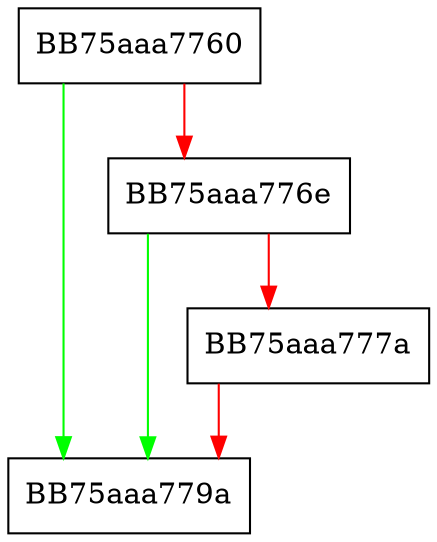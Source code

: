 digraph ReportMismatchedEnvVar {
  node [shape="box"];
  graph [splines=ortho];
  BB75aaa7760 -> BB75aaa779a [color="green"];
  BB75aaa7760 -> BB75aaa776e [color="red"];
  BB75aaa776e -> BB75aaa779a [color="green"];
  BB75aaa776e -> BB75aaa777a [color="red"];
  BB75aaa777a -> BB75aaa779a [color="red"];
}